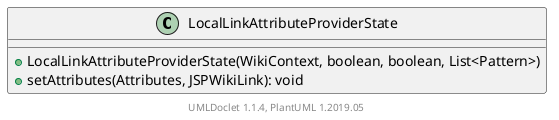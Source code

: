 @startuml

    class LocalLinkAttributeProviderState [[LocalLinkAttributeProviderState.html]] {
        +LocalLinkAttributeProviderState(WikiContext, boolean, boolean, List<Pattern>)
        +setAttributes(Attributes, JSPWikiLink): void
    }


    center footer UMLDoclet 1.1.4, PlantUML 1.2019.05
@enduml
